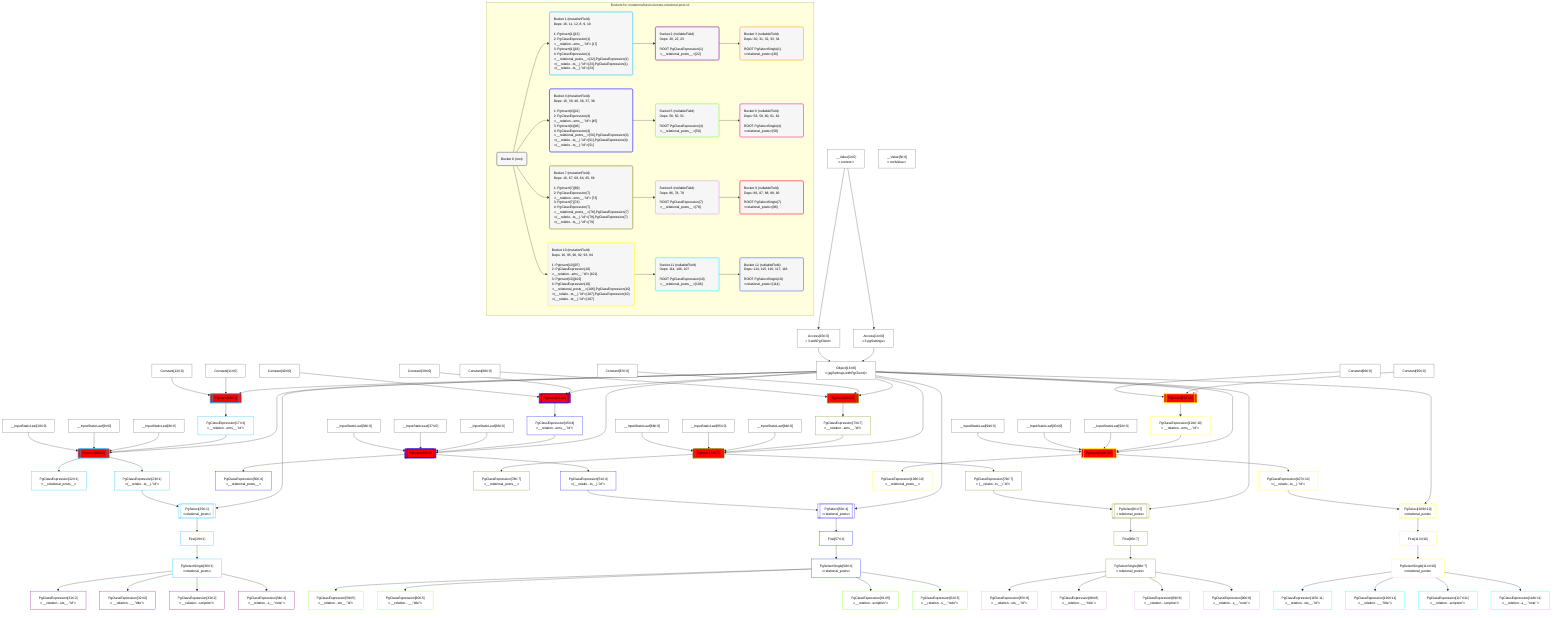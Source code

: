 %%{init: {'themeVariables': { 'fontSize': '12px'}}}%%
graph TD
    classDef path fill:#eee,stroke:#000,color:#000
    classDef plan fill:#fff,stroke-width:1px,color:#000
    classDef itemplan fill:#fff,stroke-width:2px,color:#000
    classDef sideeffectplan fill:#f00,stroke-width:2px,color:#000
    classDef bucket fill:#f6f6f6,color:#000,stroke-width:2px,text-align:left


    %% define steps
    __Value3["__Value[3∈0]<br />ᐸcontextᐳ"]:::plan
    __Value5["__Value[5∈0]<br />ᐸrootValueᐳ"]:::plan
    __InputStaticLeaf8["__InputStaticLeaf[8∈0]"]:::plan
    __InputStaticLeaf9["__InputStaticLeaf[9∈0]"]:::plan
    __InputStaticLeaf10["__InputStaticLeaf[10∈0]"]:::plan
    Constant11["Constant[11∈0]"]:::plan
    Constant12["Constant[12∈0]"]:::plan
    Access14["Access[14∈0]<br />ᐸ3.pgSettingsᐳ"]:::plan
    Access15["Access[15∈0]<br />ᐸ3.withPgClientᐳ"]:::plan
    Object16["Object[16∈0]<br />ᐸ{pgSettings,withPgClient}ᐳ"]:::plan
    PgInsert13[["PgInsert[13∈1]"]]:::sideeffectplan
    PgClassExpression17["PgClassExpression[17∈1]<br />ᐸ__relation...ems__.”id”ᐳ"]:::plan
    PgInsert18[["PgInsert[18∈1]"]]:::sideeffectplan
    PgClassExpression22["PgClassExpression[22∈1]<br />ᐸ__relational_posts__ᐳ"]:::plan
    PgClassExpression23["PgClassExpression[23∈1]<br />ᐸ(__relatio...ts__).”id”ᐳ"]:::plan
    PgSelect25[["PgSelect[25∈1]<br />ᐸrelational_postsᐳ"]]:::plan
    First29["First[29∈1]"]:::plan
    PgSelectSingle30["PgSelectSingle[30∈1]<br />ᐸrelational_postsᐳ"]:::plan
    PgClassExpression31["PgClassExpression[31∈2]<br />ᐸ__relation...sts__.”id”ᐳ"]:::plan
    PgClassExpression32["PgClassExpression[32∈2]<br />ᐸ__relation...__.”title”ᐳ"]:::plan
    PgClassExpression33["PgClassExpression[33∈2]<br />ᐸ__relation...scription”ᐳ"]:::plan
    PgClassExpression34["PgClassExpression[34∈2]<br />ᐸ__relation...s__.”note”ᐳ"]:::plan
    __InputStaticLeaf36["__InputStaticLeaf[36∈0]"]:::plan
    __InputStaticLeaf37["__InputStaticLeaf[37∈0]"]:::plan
    __InputStaticLeaf38["__InputStaticLeaf[38∈0]"]:::plan
    Constant39["Constant[39∈0]"]:::plan
    Constant40["Constant[40∈0]"]:::plan
    PgInsert41[["PgInsert[41∈4]"]]:::sideeffectplan
    PgClassExpression45["PgClassExpression[45∈4]<br />ᐸ__relation...ems__.”id”ᐳ"]:::plan
    PgInsert46[["PgInsert[46∈4]"]]:::sideeffectplan
    PgClassExpression50["PgClassExpression[50∈4]<br />ᐸ__relational_posts__ᐳ"]:::plan
    PgClassExpression51["PgClassExpression[51∈4]<br />ᐸ(__relatio...ts__).”id”ᐳ"]:::plan
    PgSelect53[["PgSelect[53∈4]<br />ᐸrelational_postsᐳ"]]:::plan
    First57["First[57∈4]"]:::plan
    PgSelectSingle58["PgSelectSingle[58∈4]<br />ᐸrelational_postsᐳ"]:::plan
    PgClassExpression59["PgClassExpression[59∈5]<br />ᐸ__relation...sts__.”id”ᐳ"]:::plan
    PgClassExpression60["PgClassExpression[60∈5]<br />ᐸ__relation...__.”title”ᐳ"]:::plan
    PgClassExpression61["PgClassExpression[61∈5]<br />ᐸ__relation...scription”ᐳ"]:::plan
    PgClassExpression62["PgClassExpression[62∈5]<br />ᐸ__relation...s__.”note”ᐳ"]:::plan
    __InputStaticLeaf64["__InputStaticLeaf[64∈0]"]:::plan
    __InputStaticLeaf65["__InputStaticLeaf[65∈0]"]:::plan
    __InputStaticLeaf66["__InputStaticLeaf[66∈0]"]:::plan
    Constant67["Constant[67∈0]"]:::plan
    Constant68["Constant[68∈0]"]:::plan
    PgInsert69[["PgInsert[69∈7]"]]:::sideeffectplan
    PgClassExpression73["PgClassExpression[73∈7]<br />ᐸ__relation...ems__.”id”ᐳ"]:::plan
    PgInsert74[["PgInsert[74∈7]"]]:::sideeffectplan
    PgClassExpression78["PgClassExpression[78∈7]<br />ᐸ__relational_posts__ᐳ"]:::plan
    PgClassExpression79["PgClassExpression[79∈7]<br />ᐸ(__relatio...ts__).”id”ᐳ"]:::plan
    PgSelect81[["PgSelect[81∈7]<br />ᐸrelational_postsᐳ"]]:::plan
    First85["First[85∈7]"]:::plan
    PgSelectSingle86["PgSelectSingle[86∈7]<br />ᐸrelational_postsᐳ"]:::plan
    PgClassExpression87["PgClassExpression[87∈8]<br />ᐸ__relation...sts__.”id”ᐳ"]:::plan
    PgClassExpression88["PgClassExpression[88∈8]<br />ᐸ__relation...__.”title”ᐳ"]:::plan
    PgClassExpression89["PgClassExpression[89∈8]<br />ᐸ__relation...scription”ᐳ"]:::plan
    PgClassExpression90["PgClassExpression[90∈8]<br />ᐸ__relation...s__.”note”ᐳ"]:::plan
    __InputStaticLeaf92["__InputStaticLeaf[92∈0]"]:::plan
    __InputStaticLeaf93["__InputStaticLeaf[93∈0]"]:::plan
    __InputStaticLeaf94["__InputStaticLeaf[94∈0]"]:::plan
    Constant95["Constant[95∈0]"]:::plan
    Constant96["Constant[96∈0]"]:::plan
    PgInsert97[["PgInsert[97∈10]"]]:::sideeffectplan
    PgClassExpression101["PgClassExpression[101∈10]<br />ᐸ__relation...ems__.”id”ᐳ"]:::plan
    PgInsert102[["PgInsert[102∈10]"]]:::sideeffectplan
    PgClassExpression106["PgClassExpression[106∈10]<br />ᐸ__relational_posts__ᐳ"]:::plan
    PgClassExpression107["PgClassExpression[107∈10]<br />ᐸ(__relatio...ts__).”id”ᐳ"]:::plan
    PgSelect109[["PgSelect[109∈10]<br />ᐸrelational_postsᐳ"]]:::plan
    First113["First[113∈10]"]:::plan
    PgSelectSingle114["PgSelectSingle[114∈10]<br />ᐸrelational_postsᐳ"]:::plan
    PgClassExpression115["PgClassExpression[115∈11]<br />ᐸ__relation...sts__.”id”ᐳ"]:::plan
    PgClassExpression116["PgClassExpression[116∈11]<br />ᐸ__relation...__.”title”ᐳ"]:::plan
    PgClassExpression117["PgClassExpression[117∈11]<br />ᐸ__relation...scription”ᐳ"]:::plan
    PgClassExpression118["PgClassExpression[118∈11]<br />ᐸ__relation...s__.”note”ᐳ"]:::plan

    %% plan dependencies
    __Value3 --> Access14
    __Value3 --> Access15
    Access14 & Access15 --> Object16
    Object16 & Constant11 & Constant12 --> PgInsert13
    PgInsert13 --> PgClassExpression17
    Object16 & PgClassExpression17 & __InputStaticLeaf8 & __InputStaticLeaf9 & __InputStaticLeaf10 --> PgInsert18
    PgInsert18 --> PgClassExpression22
    PgInsert18 --> PgClassExpression23
    Object16 & PgClassExpression23 --> PgSelect25
    PgSelect25 --> First29
    First29 --> PgSelectSingle30
    PgSelectSingle30 --> PgClassExpression31
    PgSelectSingle30 --> PgClassExpression32
    PgSelectSingle30 --> PgClassExpression33
    PgSelectSingle30 --> PgClassExpression34
    Object16 & Constant39 & Constant40 --> PgInsert41
    PgInsert41 --> PgClassExpression45
    Object16 & PgClassExpression45 & __InputStaticLeaf36 & __InputStaticLeaf37 & __InputStaticLeaf38 --> PgInsert46
    PgInsert46 --> PgClassExpression50
    PgInsert46 --> PgClassExpression51
    Object16 & PgClassExpression51 --> PgSelect53
    PgSelect53 --> First57
    First57 --> PgSelectSingle58
    PgSelectSingle58 --> PgClassExpression59
    PgSelectSingle58 --> PgClassExpression60
    PgSelectSingle58 --> PgClassExpression61
    PgSelectSingle58 --> PgClassExpression62
    Object16 & Constant67 & Constant68 --> PgInsert69
    PgInsert69 --> PgClassExpression73
    Object16 & PgClassExpression73 & __InputStaticLeaf64 & __InputStaticLeaf65 & __InputStaticLeaf66 --> PgInsert74
    PgInsert74 --> PgClassExpression78
    PgInsert74 --> PgClassExpression79
    Object16 & PgClassExpression79 --> PgSelect81
    PgSelect81 --> First85
    First85 --> PgSelectSingle86
    PgSelectSingle86 --> PgClassExpression87
    PgSelectSingle86 --> PgClassExpression88
    PgSelectSingle86 --> PgClassExpression89
    PgSelectSingle86 --> PgClassExpression90
    Object16 & Constant95 & Constant96 --> PgInsert97
    PgInsert97 --> PgClassExpression101
    Object16 & PgClassExpression101 & __InputStaticLeaf92 & __InputStaticLeaf93 & __InputStaticLeaf94 --> PgInsert102
    PgInsert102 --> PgClassExpression106
    PgInsert102 --> PgClassExpression107
    Object16 & PgClassExpression107 --> PgSelect109
    PgSelect109 --> First113
    First113 --> PgSelectSingle114
    PgSelectSingle114 --> PgClassExpression115
    PgSelectSingle114 --> PgClassExpression116
    PgSelectSingle114 --> PgClassExpression117
    PgSelectSingle114 --> PgClassExpression118

    subgraph "Buckets for mutations/basics/create-relational-post-x4"
    Bucket0("Bucket 0 (root)"):::bucket
    classDef bucket0 stroke:#696969
    class Bucket0,__Value3,__Value5,__InputStaticLeaf8,__InputStaticLeaf9,__InputStaticLeaf10,Constant11,Constant12,Access14,Access15,Object16,__InputStaticLeaf36,__InputStaticLeaf37,__InputStaticLeaf38,Constant39,Constant40,__InputStaticLeaf64,__InputStaticLeaf65,__InputStaticLeaf66,Constant67,Constant68,__InputStaticLeaf92,__InputStaticLeaf93,__InputStaticLeaf94,Constant95,Constant96 bucket0
    Bucket1("Bucket 1 (mutationField)<br />Deps: 16, 11, 12, 8, 9, 10<br /><br />1: PgInsert{1}[13]<br />2: PgClassExpression{1}ᐸ__relation...ems__.”id”ᐳ[17]<br />3: PgInsert{1}[18]<br />4: PgClassExpression{1}ᐸ__relational_posts__ᐳ[22],PgClassExpression{1}ᐸ(__relatio...ts__).”id”ᐳ[23],PgClassExpression{1}ᐸ(__relatio...ts__).”id”ᐳ[23]"):::bucket
    classDef bucket1 stroke:#00bfff
    class Bucket1,PgInsert13,PgClassExpression17,PgInsert18,PgClassExpression22,PgClassExpression23,PgSelect25,First29,PgSelectSingle30 bucket1
    Bucket2("Bucket 2 (nullableField)<br />Deps: 30, 22, 23<br /><br />ROOT PgClassExpression{1}ᐸ__relational_posts__ᐳ[22]"):::bucket
    classDef bucket2 stroke:#7f007f
    class Bucket2,PgClassExpression31,PgClassExpression32,PgClassExpression33,PgClassExpression34 bucket2
    Bucket3("Bucket 3 (nullableField)<br />Deps: 30, 31, 32, 33, 34<br /><br />ROOT PgSelectSingle{1}ᐸrelational_postsᐳ[30]"):::bucket
    classDef bucket3 stroke:#ffa500
    class Bucket3 bucket3
    Bucket4("Bucket 4 (mutationField)<br />Deps: 16, 39, 40, 36, 37, 38<br /><br />1: PgInsert{4}[41]<br />2: PgClassExpression{4}ᐸ__relation...ems__.”id”ᐳ[45]<br />3: PgInsert{4}[46]<br />4: PgClassExpression{4}ᐸ__relational_posts__ᐳ[50],PgClassExpression{4}ᐸ(__relatio...ts__).”id”ᐳ[51],PgClassExpression{4}ᐸ(__relatio...ts__).”id”ᐳ[51]"):::bucket
    classDef bucket4 stroke:#0000ff
    class Bucket4,PgInsert41,PgClassExpression45,PgInsert46,PgClassExpression50,PgClassExpression51,PgSelect53,First57,PgSelectSingle58 bucket4
    Bucket5("Bucket 5 (nullableField)<br />Deps: 58, 50, 51<br /><br />ROOT PgClassExpression{4}ᐸ__relational_posts__ᐳ[50]"):::bucket
    classDef bucket5 stroke:#7fff00
    class Bucket5,PgClassExpression59,PgClassExpression60,PgClassExpression61,PgClassExpression62 bucket5
    Bucket6("Bucket 6 (nullableField)<br />Deps: 58, 59, 60, 61, 62<br /><br />ROOT PgSelectSingle{4}ᐸrelational_postsᐳ[58]"):::bucket
    classDef bucket6 stroke:#ff1493
    class Bucket6 bucket6
    Bucket7("Bucket 7 (mutationField)<br />Deps: 16, 67, 68, 64, 65, 66<br /><br />1: PgInsert{7}[69]<br />2: PgClassExpression{7}ᐸ__relation...ems__.”id”ᐳ[73]<br />3: PgInsert{7}[74]<br />4: PgClassExpression{7}ᐸ__relational_posts__ᐳ[78],PgClassExpression{7}ᐸ(__relatio...ts__).”id”ᐳ[79],PgClassExpression{7}ᐸ(__relatio...ts__).”id”ᐳ[79]"):::bucket
    classDef bucket7 stroke:#808000
    class Bucket7,PgInsert69,PgClassExpression73,PgInsert74,PgClassExpression78,PgClassExpression79,PgSelect81,First85,PgSelectSingle86 bucket7
    Bucket8("Bucket 8 (nullableField)<br />Deps: 86, 78, 79<br /><br />ROOT PgClassExpression{7}ᐸ__relational_posts__ᐳ[78]"):::bucket
    classDef bucket8 stroke:#dda0dd
    class Bucket8,PgClassExpression87,PgClassExpression88,PgClassExpression89,PgClassExpression90 bucket8
    Bucket9("Bucket 9 (nullableField)<br />Deps: 86, 87, 88, 89, 90<br /><br />ROOT PgSelectSingle{7}ᐸrelational_postsᐳ[86]"):::bucket
    classDef bucket9 stroke:#ff0000
    class Bucket9 bucket9
    Bucket10("Bucket 10 (mutationField)<br />Deps: 16, 95, 96, 92, 93, 94<br /><br />1: PgInsert{10}[97]<br />2: PgClassExpression{10}ᐸ__relation...ems__.”id”ᐳ[101]<br />3: PgInsert{10}[102]<br />4: PgClassExpression{10}ᐸ__relational_posts__ᐳ[106],PgClassExpression{10}ᐸ(__relatio...ts__).”id”ᐳ[107],PgClassExpression{10}ᐸ(__relatio...ts__).”id”ᐳ[107]"):::bucket
    classDef bucket10 stroke:#ffff00
    class Bucket10,PgInsert97,PgClassExpression101,PgInsert102,PgClassExpression106,PgClassExpression107,PgSelect109,First113,PgSelectSingle114 bucket10
    Bucket11("Bucket 11 (nullableField)<br />Deps: 114, 106, 107<br /><br />ROOT PgClassExpression{10}ᐸ__relational_posts__ᐳ[106]"):::bucket
    classDef bucket11 stroke:#00ffff
    class Bucket11,PgClassExpression115,PgClassExpression116,PgClassExpression117,PgClassExpression118 bucket11
    Bucket12("Bucket 12 (nullableField)<br />Deps: 114, 115, 116, 117, 118<br /><br />ROOT PgSelectSingle{10}ᐸrelational_postsᐳ[114]"):::bucket
    classDef bucket12 stroke:#4169e1
    class Bucket12 bucket12
    Bucket0 --> Bucket1 & Bucket4 & Bucket7 & Bucket10
    Bucket1 --> Bucket2
    Bucket2 --> Bucket3
    Bucket4 --> Bucket5
    Bucket5 --> Bucket6
    Bucket7 --> Bucket8
    Bucket8 --> Bucket9
    Bucket10 --> Bucket11
    Bucket11 --> Bucket12
    end